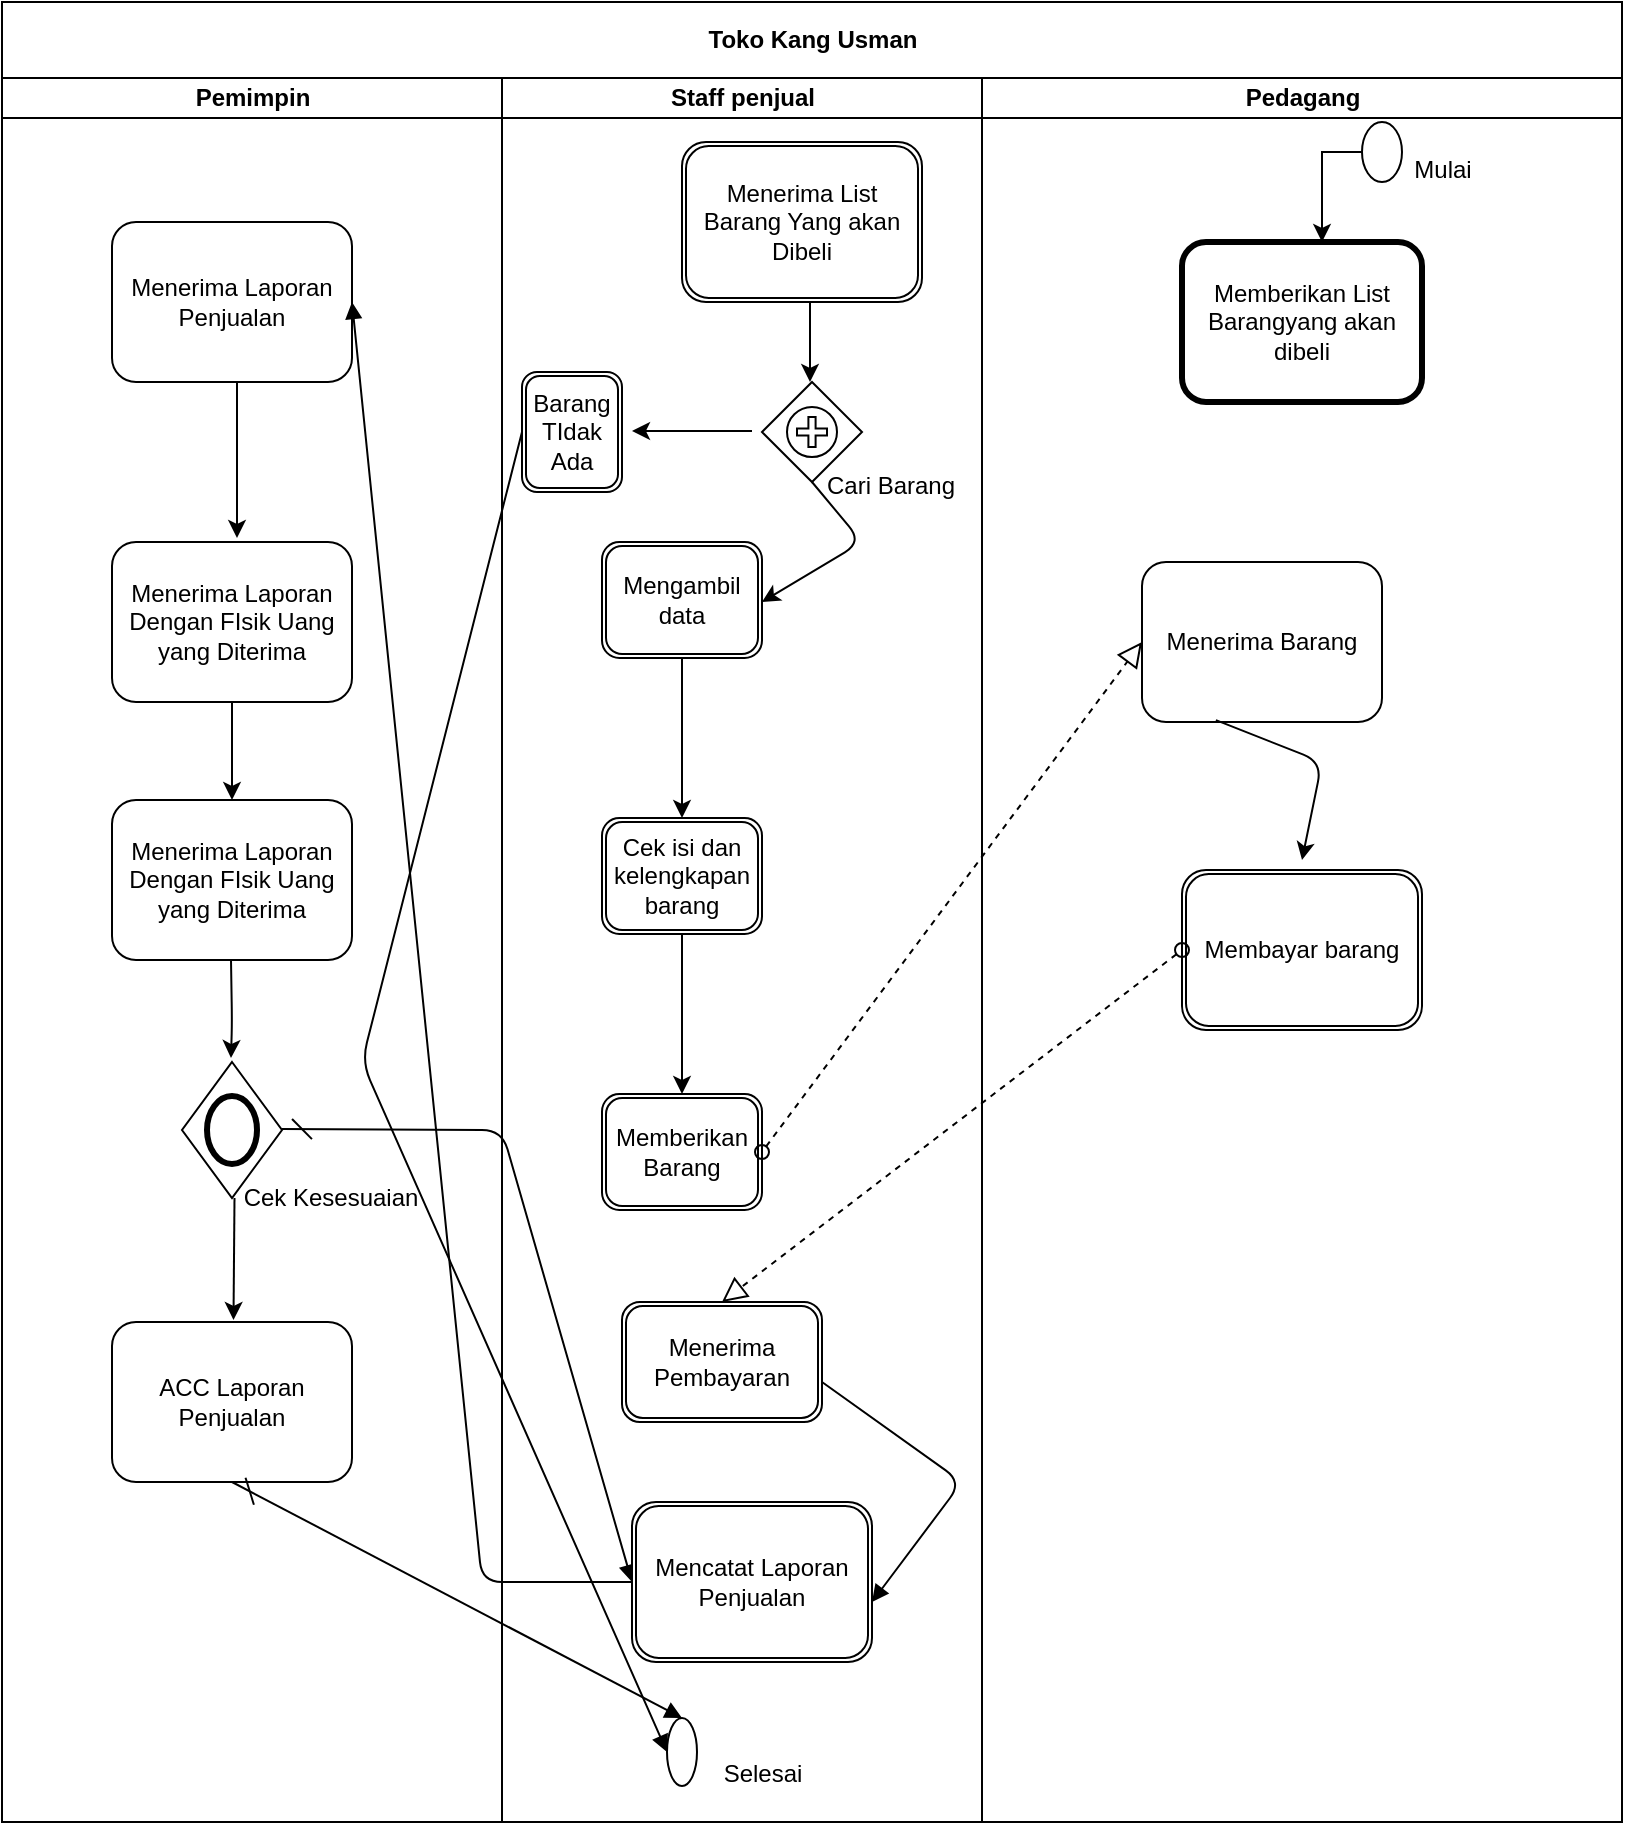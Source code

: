 <mxfile version="12.7.9" type="device"><diagram id="SXd55GV6ytHZ5e__K1LV" name="Page-1"><mxGraphModel dx="1108" dy="1634" grid="1" gridSize="10" guides="1" tooltips="1" connect="1" arrows="1" fold="1" page="1" pageScale="1" pageWidth="850" pageHeight="1100" math="0" shadow="0"><root><mxCell id="0"/><mxCell id="1" parent="0"/><mxCell id="56nILuMH44cqZg-7GahW-7" value="Toko Kang Usman" style="swimlane;html=1;childLayout=stackLayout;resizeParent=1;resizeParentMax=0;startSize=38;" vertex="1" parent="1"><mxGeometry x="20" y="-90" width="810" height="910" as="geometry"/></mxCell><mxCell id="56nILuMH44cqZg-7GahW-8" value="Pemimpin" style="swimlane;html=1;startSize=20;" vertex="1" parent="56nILuMH44cqZg-7GahW-7"><mxGeometry y="38" width="250" height="872" as="geometry"/></mxCell><mxCell id="56nILuMH44cqZg-7GahW-19" value="" style="edgeStyle=orthogonalEdgeStyle;rounded=0;orthogonalLoop=1;jettySize=auto;html=1;" edge="1" parent="56nILuMH44cqZg-7GahW-8"><mxGeometry relative="1" as="geometry"><mxPoint x="117.5" y="150" as="sourcePoint"/><mxPoint x="117.5" y="230" as="targetPoint"/></mxGeometry></mxCell><mxCell id="56nILuMH44cqZg-7GahW-23" value="Menerima Laporan Penjualan" style="shape=ext;rounded=1;html=1;whiteSpace=wrap;" vertex="1" parent="56nILuMH44cqZg-7GahW-8"><mxGeometry x="55" y="72" width="120" height="80" as="geometry"/></mxCell><mxCell id="56nILuMH44cqZg-7GahW-24" value="&lt;span style=&quot;white-space: normal&quot;&gt;Menerima Laporan Dengan FIsik Uang yang Diterima&lt;/span&gt;" style="shape=ext;rounded=1;html=1;whiteSpace=wrap;" vertex="1" parent="56nILuMH44cqZg-7GahW-8"><mxGeometry x="55" y="232" width="120" height="80" as="geometry"/></mxCell><mxCell id="56nILuMH44cqZg-7GahW-25" value="&lt;span style=&quot;white-space: normal&quot;&gt;Menerima Laporan Dengan FIsik Uang yang Diterima&lt;/span&gt;" style="shape=ext;rounded=1;html=1;whiteSpace=wrap;" vertex="1" parent="56nILuMH44cqZg-7GahW-8"><mxGeometry x="55" y="361" width="120" height="80" as="geometry"/></mxCell><mxCell id="56nILuMH44cqZg-7GahW-21" value="" style="endArrow=classic;html=1;exitX=0.5;exitY=1;exitDx=0;exitDy=0;" edge="1" parent="56nILuMH44cqZg-7GahW-8" source="56nILuMH44cqZg-7GahW-24" target="56nILuMH44cqZg-7GahW-25"><mxGeometry width="50" height="50" relative="1" as="geometry"><mxPoint x="117" y="328" as="sourcePoint"/><mxPoint x="117" y="388" as="targetPoint"/></mxGeometry></mxCell><mxCell id="56nILuMH44cqZg-7GahW-34" value="" style="endArrow=classic;html=1;" edge="1" parent="56nILuMH44cqZg-7GahW-8"><mxGeometry width="50" height="50" relative="1" as="geometry"><mxPoint x="114.5" y="441" as="sourcePoint"/><mxPoint x="114.5" y="490" as="targetPoint"/><Array as="points"><mxPoint x="115" y="472"/></Array></mxGeometry></mxCell><mxCell id="56nILuMH44cqZg-7GahW-39" value="" style="endArrow=classic;html=1;exitX=0.5;exitY=1;exitDx=0;exitDy=0;" edge="1" parent="56nILuMH44cqZg-7GahW-8"><mxGeometry width="50" height="50" relative="1" as="geometry"><mxPoint x="116.25" y="560" as="sourcePoint"/><mxPoint x="115.75" y="621" as="targetPoint"/></mxGeometry></mxCell><mxCell id="56nILuMH44cqZg-7GahW-44" value="ACC Laporan Penjualan" style="shape=ext;rounded=1;html=1;whiteSpace=wrap;" vertex="1" parent="56nILuMH44cqZg-7GahW-8"><mxGeometry x="55" y="622" width="120" height="80" as="geometry"/></mxCell><mxCell id="56nILuMH44cqZg-7GahW-77" value="" style="shape=mxgraph.bpmn.shape;html=1;verticalLabelPosition=bottom;labelBackgroundColor=#ffffff;verticalAlign=top;align=center;perimeter=rhombusPerimeter;background=gateway;outlineConnect=0;outline=end;symbol=general;" vertex="1" parent="56nILuMH44cqZg-7GahW-8"><mxGeometry x="90" y="492" width="50" height="68" as="geometry"/></mxCell><mxCell id="56nILuMH44cqZg-7GahW-84" value="" style="endArrow=block;endFill=1;endSize=6;html=1;entryX=1;entryY=0.5;entryDx=0;entryDy=0;" edge="1" parent="56nILuMH44cqZg-7GahW-8" target="56nILuMH44cqZg-7GahW-23"><mxGeometry width="100" relative="1" as="geometry"><mxPoint x="320" y="752" as="sourcePoint"/><mxPoint x="200" y="752" as="targetPoint"/><Array as="points"><mxPoint x="240" y="752"/></Array></mxGeometry></mxCell><mxCell id="56nILuMH44cqZg-7GahW-86" value="" style="startArrow=dash;startSize=8;endArrow=block;endFill=1;endSize=6;html=1;entryX=0;entryY=0.5;entryDx=0;entryDy=0;" edge="1" parent="56nILuMH44cqZg-7GahW-8" target="56nILuMH44cqZg-7GahW-62"><mxGeometry width="100" relative="1" as="geometry"><mxPoint x="140" y="525.5" as="sourcePoint"/><mxPoint x="240" y="525.5" as="targetPoint"/><Array as="points"><mxPoint x="250" y="526"/></Array></mxGeometry></mxCell><mxCell id="56nILuMH44cqZg-7GahW-9" value="Staff penjual" style="swimlane;html=1;startSize=20;" vertex="1" parent="56nILuMH44cqZg-7GahW-7"><mxGeometry x="250" y="38" width="240" height="872" as="geometry"/></mxCell><mxCell id="56nILuMH44cqZg-7GahW-46" value="Menerima List Barang Yang akan Dibeli" style="shape=ext;rounded=1;html=1;whiteSpace=wrap;double=1;" vertex="1" parent="56nILuMH44cqZg-7GahW-9"><mxGeometry x="90" y="32" width="120" height="80" as="geometry"/></mxCell><mxCell id="56nILuMH44cqZg-7GahW-49" value="" style="edgeStyle=orthogonalEdgeStyle;rounded=0;orthogonalLoop=1;jettySize=auto;html=1;" edge="1" parent="56nILuMH44cqZg-7GahW-9"><mxGeometry relative="1" as="geometry"><mxPoint x="154" y="112" as="sourcePoint"/><mxPoint x="154" y="152" as="targetPoint"/><Array as="points"><mxPoint x="154" y="132"/><mxPoint x="154" y="132"/></Array></mxGeometry></mxCell><mxCell id="56nILuMH44cqZg-7GahW-53" value="Barang TIdak Ada" style="shape=ext;rounded=1;html=1;whiteSpace=wrap;double=1;" vertex="1" parent="56nILuMH44cqZg-7GahW-9"><mxGeometry x="10" y="147" width="50" height="60" as="geometry"/></mxCell><mxCell id="56nILuMH44cqZg-7GahW-54" value="" style="endArrow=classic;html=1;exitX=0.5;exitY=1;exitDx=0;exitDy=0;" edge="1" parent="56nILuMH44cqZg-7GahW-9"><mxGeometry width="50" height="50" relative="1" as="geometry"><mxPoint x="125" y="176.5" as="sourcePoint"/><mxPoint x="65" y="176.5" as="targetPoint"/><Array as="points"><mxPoint x="95" y="176.5"/></Array></mxGeometry></mxCell><mxCell id="56nILuMH44cqZg-7GahW-58" value="" style="edgeStyle=orthogonalEdgeStyle;rounded=0;orthogonalLoop=1;jettySize=auto;html=1;" edge="1" parent="56nILuMH44cqZg-7GahW-9" source="56nILuMH44cqZg-7GahW-56" target="56nILuMH44cqZg-7GahW-57"><mxGeometry relative="1" as="geometry"/></mxCell><mxCell id="56nILuMH44cqZg-7GahW-56" value="Mengambil data" style="shape=ext;rounded=1;html=1;whiteSpace=wrap;double=1;" vertex="1" parent="56nILuMH44cqZg-7GahW-9"><mxGeometry x="50" y="232" width="80" height="58" as="geometry"/></mxCell><mxCell id="56nILuMH44cqZg-7GahW-60" value="" style="edgeStyle=orthogonalEdgeStyle;rounded=0;orthogonalLoop=1;jettySize=auto;html=1;" edge="1" parent="56nILuMH44cqZg-7GahW-9" source="56nILuMH44cqZg-7GahW-57" target="56nILuMH44cqZg-7GahW-59"><mxGeometry relative="1" as="geometry"/></mxCell><mxCell id="56nILuMH44cqZg-7GahW-57" value="Cek isi dan kelengkapan barang" style="shape=ext;rounded=1;html=1;whiteSpace=wrap;double=1;" vertex="1" parent="56nILuMH44cqZg-7GahW-9"><mxGeometry x="50" y="370" width="80" height="58" as="geometry"/></mxCell><mxCell id="56nILuMH44cqZg-7GahW-59" value="Memberikan Barang" style="shape=ext;rounded=1;html=1;whiteSpace=wrap;double=1;" vertex="1" parent="56nILuMH44cqZg-7GahW-9"><mxGeometry x="50" y="508" width="80" height="58" as="geometry"/></mxCell><mxCell id="56nILuMH44cqZg-7GahW-62" value="Mencatat Laporan Penjualan" style="shape=ext;rounded=1;html=1;whiteSpace=wrap;double=1;" vertex="1" parent="56nILuMH44cqZg-7GahW-9"><mxGeometry x="65" y="712" width="120" height="80" as="geometry"/></mxCell><mxCell id="56nILuMH44cqZg-7GahW-73" value="Selesai" style="text;html=1;align=center;verticalAlign=middle;resizable=0;points=[];autosize=1;" vertex="1" parent="56nILuMH44cqZg-7GahW-9"><mxGeometry x="105" y="837.5" width="50" height="20" as="geometry"/></mxCell><mxCell id="56nILuMH44cqZg-7GahW-75" value="" style="shape=mxgraph.bpmn.shape;html=1;verticalLabelPosition=bottom;labelBackgroundColor=#ffffff;verticalAlign=top;align=center;perimeter=ellipsePerimeter;outlineConnect=0;outline=standard;symbol=general;" vertex="1" parent="56nILuMH44cqZg-7GahW-9"><mxGeometry x="82.5" y="820" width="15" height="34" as="geometry"/></mxCell><mxCell id="56nILuMH44cqZg-7GahW-61" value="Menerima Pembayaran" style="shape=ext;rounded=1;html=1;whiteSpace=wrap;double=1;" vertex="1" parent="56nILuMH44cqZg-7GahW-9"><mxGeometry x="60" y="612" width="100" height="60" as="geometry"/></mxCell><mxCell id="56nILuMH44cqZg-7GahW-80" value="" style="shape=mxgraph.bpmn.shape;html=1;verticalLabelPosition=bottom;labelBackgroundColor=#ffffff;verticalAlign=top;align=center;perimeter=rhombusPerimeter;background=gateway;outlineConnect=0;outline=standard;symbol=parallelMultiple;" vertex="1" parent="56nILuMH44cqZg-7GahW-9"><mxGeometry x="130" y="152" width="50" height="50" as="geometry"/></mxCell><mxCell id="56nILuMH44cqZg-7GahW-88" value="" style="endArrow=block;endFill=1;endSize=6;html=1;entryX=1;entryY=0.625;entryDx=0;entryDy=0;entryPerimeter=0;" edge="1" parent="56nILuMH44cqZg-7GahW-9" target="56nILuMH44cqZg-7GahW-62"><mxGeometry width="100" relative="1" as="geometry"><mxPoint x="160" y="652" as="sourcePoint"/><mxPoint x="260" y="652" as="targetPoint"/><Array as="points"><mxPoint x="230" y="702"/></Array></mxGeometry></mxCell><mxCell id="56nILuMH44cqZg-7GahW-90" value="" style="endArrow=block;endFill=1;endSize=6;html=1;exitX=0;exitY=0.5;exitDx=0;exitDy=0;entryX=0;entryY=0.5;entryDx=0;entryDy=0;" edge="1" parent="56nILuMH44cqZg-7GahW-9" source="56nILuMH44cqZg-7GahW-53" target="56nILuMH44cqZg-7GahW-75"><mxGeometry width="100" relative="1" as="geometry"><mxPoint x="-40" y="82" as="sourcePoint"/><mxPoint x="-70" y="837" as="targetPoint"/><Array as="points"><mxPoint x="-70" y="492"/></Array></mxGeometry></mxCell><mxCell id="56nILuMH44cqZg-7GahW-10" value="Pedagang" style="swimlane;html=1;startSize=20;" vertex="1" parent="56nILuMH44cqZg-7GahW-7"><mxGeometry x="490" y="38" width="320" height="872" as="geometry"/></mxCell><mxCell id="56nILuMH44cqZg-7GahW-63" value="Memberikan List Barangyang akan dibeli" style="shape=ext;rounded=1;html=1;whiteSpace=wrap;strokeWidth=3;" vertex="1" parent="56nILuMH44cqZg-7GahW-10"><mxGeometry x="100" y="82" width="120" height="80" as="geometry"/></mxCell><mxCell id="56nILuMH44cqZg-7GahW-64" value="" style="shape=mxgraph.bpmn.shape;html=1;verticalLabelPosition=bottom;labelBackgroundColor=#ffffff;verticalAlign=top;align=center;perimeter=ellipsePerimeter;outlineConnect=0;outline=standard;symbol=general;" vertex="1" parent="56nILuMH44cqZg-7GahW-10"><mxGeometry x="190" y="22" width="20" height="30" as="geometry"/></mxCell><mxCell id="56nILuMH44cqZg-7GahW-69" value="Menerima Barang" style="shape=ext;rounded=1;html=1;whiteSpace=wrap;" vertex="1" parent="56nILuMH44cqZg-7GahW-10"><mxGeometry x="80" y="242" width="120" height="80" as="geometry"/></mxCell><mxCell id="56nILuMH44cqZg-7GahW-70" value="Membayar barang" style="shape=ext;rounded=1;html=1;whiteSpace=wrap;double=1;" vertex="1" parent="56nILuMH44cqZg-7GahW-10"><mxGeometry x="100" y="396" width="120" height="80" as="geometry"/></mxCell><mxCell id="56nILuMH44cqZg-7GahW-87" value="" style="startArrow=dash;startSize=8;endArrow=block;endFill=1;endSize=6;html=1;exitX=0.5;exitY=1;exitDx=0;exitDy=0;entryX=0.5;entryY=0;entryDx=0;entryDy=0;" edge="1" parent="56nILuMH44cqZg-7GahW-7" source="56nILuMH44cqZg-7GahW-44" target="56nILuMH44cqZg-7GahW-75"><mxGeometry width="100" relative="1" as="geometry"><mxPoint x="100" y="770" as="sourcePoint"/><mxPoint x="200" y="770" as="targetPoint"/></mxGeometry></mxCell><mxCell id="56nILuMH44cqZg-7GahW-92" value="" style="startArrow=oval;startFill=0;startSize=7;endArrow=block;endFill=0;endSize=10;dashed=1;html=1;entryX=0;entryY=0.5;entryDx=0;entryDy=0;exitX=1;exitY=0.5;exitDx=0;exitDy=0;" edge="1" parent="56nILuMH44cqZg-7GahW-7" source="56nILuMH44cqZg-7GahW-59" target="56nILuMH44cqZg-7GahW-69"><mxGeometry width="100" relative="1" as="geometry"><mxPoint x="380" y="436.5" as="sourcePoint"/><mxPoint x="480" y="436.5" as="targetPoint"/></mxGeometry></mxCell><mxCell id="56nILuMH44cqZg-7GahW-93" value="" style="startArrow=oval;startFill=0;startSize=7;endArrow=block;endFill=0;endSize=10;dashed=1;html=1;exitX=0;exitY=0.5;exitDx=0;exitDy=0;entryX=0.5;entryY=0;entryDx=0;entryDy=0;" edge="1" parent="56nILuMH44cqZg-7GahW-7" source="56nILuMH44cqZg-7GahW-70" target="56nILuMH44cqZg-7GahW-61"><mxGeometry width="100" relative="1" as="geometry"><mxPoint x="470" y="530" as="sourcePoint"/><mxPoint x="570" y="530" as="targetPoint"/></mxGeometry></mxCell><mxCell id="56nILuMH44cqZg-7GahW-55" value="" style="endArrow=classic;html=1;exitX=0.5;exitY=1;exitDx=0;exitDy=0;" edge="1" parent="1"><mxGeometry width="50" height="50" relative="1" as="geometry"><mxPoint x="425" y="150" as="sourcePoint"/><mxPoint x="400" y="210" as="targetPoint"/><Array as="points"><mxPoint x="450" y="180"/></Array></mxGeometry></mxCell><mxCell id="56nILuMH44cqZg-7GahW-67" value="Mulai" style="text;html=1;align=center;verticalAlign=middle;resizable=0;points=[];autosize=1;" vertex="1" parent="1"><mxGeometry x="720" y="-16" width="40" height="20" as="geometry"/></mxCell><mxCell id="56nILuMH44cqZg-7GahW-68" value="" style="edgeStyle=orthogonalEdgeStyle;rounded=0;orthogonalLoop=1;jettySize=auto;html=1;exitX=0;exitY=0.5;exitDx=0;exitDy=0;" edge="1" parent="1" source="56nILuMH44cqZg-7GahW-64"><mxGeometry relative="1" as="geometry"><mxPoint x="680" y="-10" as="sourcePoint"/><mxPoint x="680" y="30" as="targetPoint"/><Array as="points"><mxPoint x="680" y="-15"/></Array></mxGeometry></mxCell><mxCell id="56nILuMH44cqZg-7GahW-71" value="" style="endArrow=classic;html=1;exitX=0.308;exitY=0.988;exitDx=0;exitDy=0;exitPerimeter=0;" edge="1" parent="1" source="56nILuMH44cqZg-7GahW-69"><mxGeometry width="50" height="50" relative="1" as="geometry"><mxPoint x="670" y="290" as="sourcePoint"/><mxPoint x="670" y="339" as="targetPoint"/><Array as="points"><mxPoint x="680" y="290"/></Array></mxGeometry></mxCell><mxCell id="56nILuMH44cqZg-7GahW-79" value="Cek Kesesuaian" style="text;html=1;align=center;verticalAlign=middle;resizable=0;points=[];autosize=1;" vertex="1" parent="1"><mxGeometry x="134" y="498" width="100" height="20" as="geometry"/></mxCell><mxCell id="56nILuMH44cqZg-7GahW-83" value="Cari Barang" style="text;html=1;align=center;verticalAlign=middle;resizable=0;points=[];autosize=1;" vertex="1" parent="1"><mxGeometry x="424" y="142" width="80" height="20" as="geometry"/></mxCell></root></mxGraphModel></diagram></mxfile>